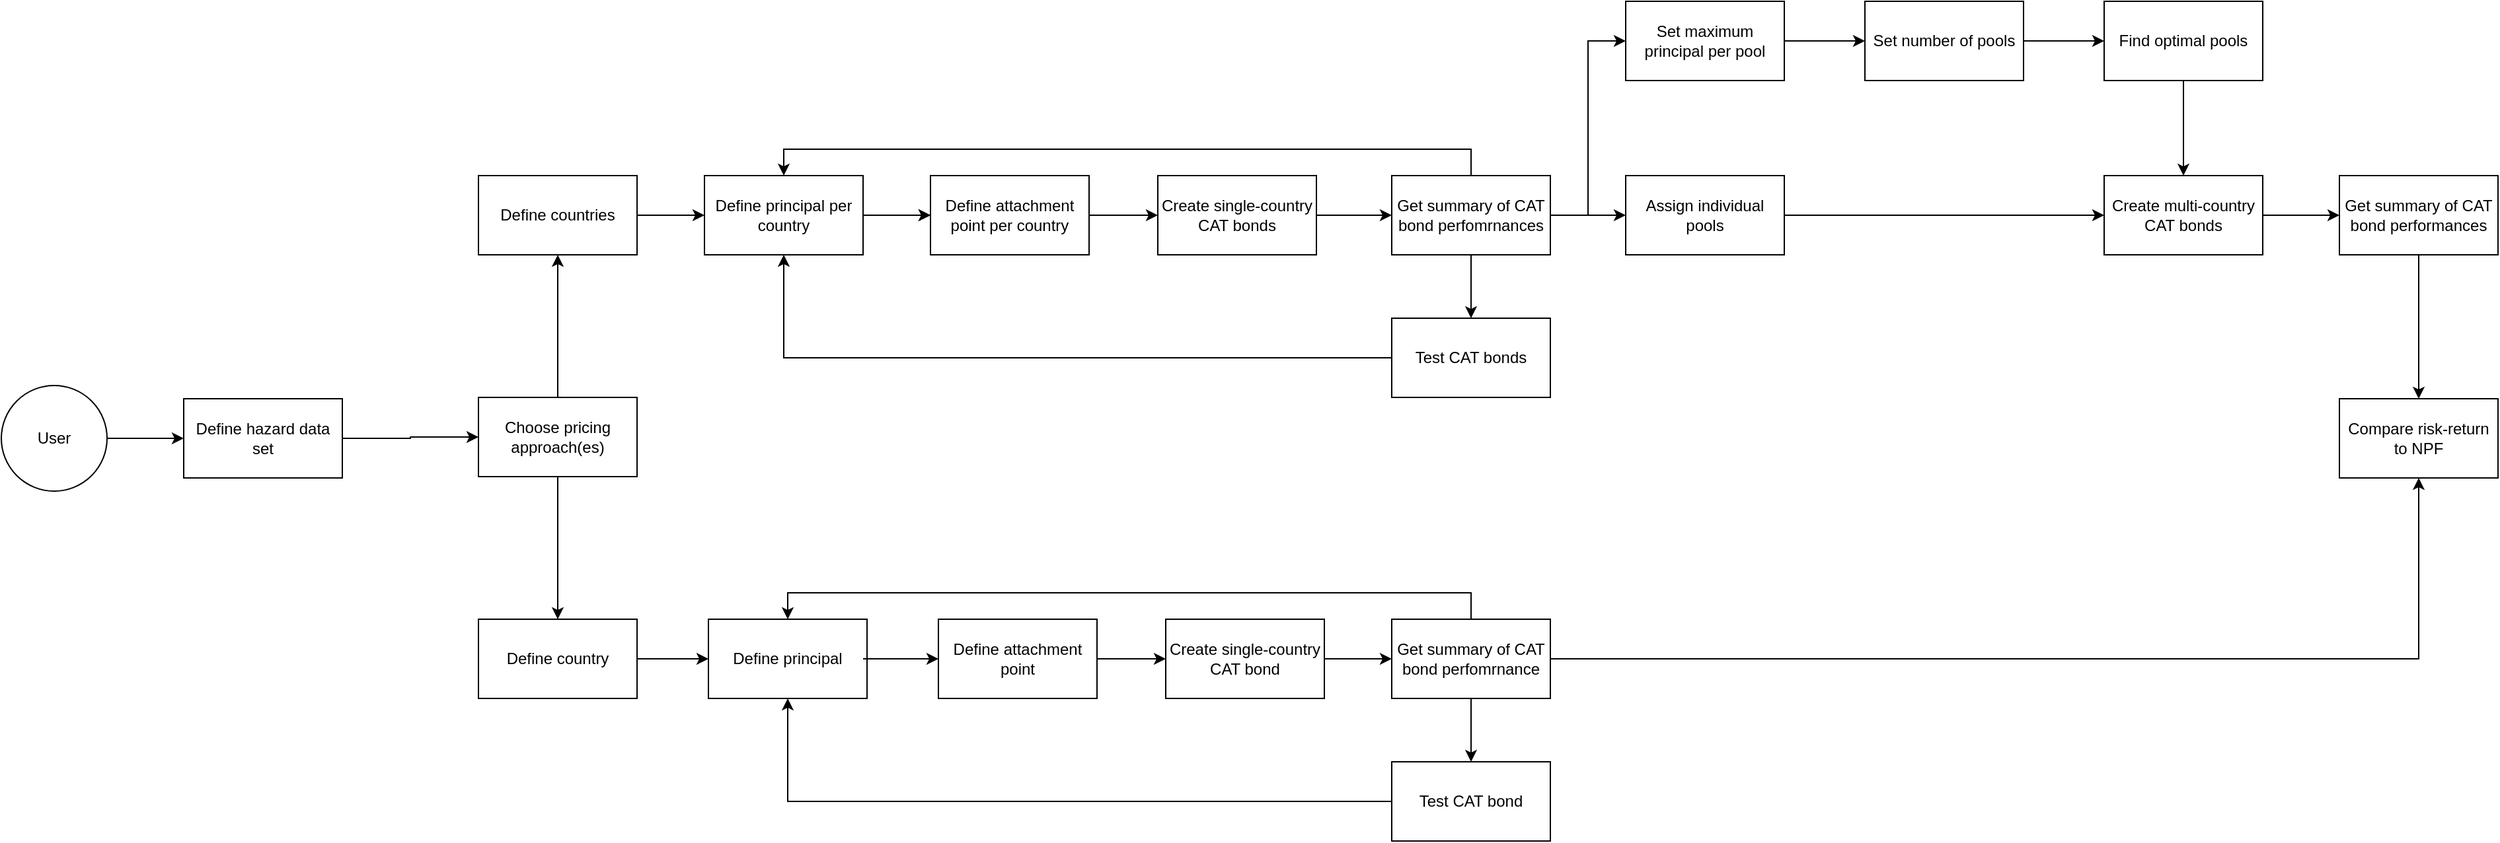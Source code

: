 <mxfile version="28.0.7">
  <diagram name="Page-1" id="58TnTUvLrnlwUTc3l9yy">
    <mxGraphModel dx="1455" dy="829" grid="0" gridSize="10" guides="1" tooltips="1" connect="1" arrows="1" fold="1" page="1" pageScale="1" pageWidth="1169" pageHeight="827" math="0" shadow="0">
      <root>
        <mxCell id="0" />
        <mxCell id="1" parent="0" />
        <mxCell id="mLufBUS968L27i-inKiL-1" value="User" style="ellipse;whiteSpace=wrap;html=1;aspect=fixed;" parent="1" vertex="1">
          <mxGeometry x="40" y="376" width="80" height="80" as="geometry" />
        </mxCell>
        <mxCell id="mLufBUS968L27i-inKiL-2" value="" style="endArrow=classic;html=1;rounded=0;exitX=1;exitY=0.5;exitDx=0;exitDy=0;entryX=0;entryY=0.5;entryDx=0;entryDy=0;" parent="1" source="mLufBUS968L27i-inKiL-1" target="mLufBUS968L27i-inKiL-4" edge="1">
          <mxGeometry width="50" height="50" relative="1" as="geometry">
            <mxPoint x="388" y="307" as="sourcePoint" />
            <mxPoint x="269" y="237" as="targetPoint" />
          </mxGeometry>
        </mxCell>
        <mxCell id="mLufBUS968L27i-inKiL-3" value="Define country" style="rounded=0;whiteSpace=wrap;html=1;" parent="1" vertex="1">
          <mxGeometry x="401" y="553" width="120" height="60" as="geometry" />
        </mxCell>
        <mxCell id="Jjy30lpmHw-r-rbmwBUX-8" style="edgeStyle=orthogonalEdgeStyle;rounded=0;orthogonalLoop=1;jettySize=auto;html=1;exitX=1;exitY=0.5;exitDx=0;exitDy=0;entryX=0;entryY=0.5;entryDx=0;entryDy=0;" edge="1" parent="1" source="mLufBUS968L27i-inKiL-4" target="mLufBUS968L27i-inKiL-33">
          <mxGeometry relative="1" as="geometry" />
        </mxCell>
        <mxCell id="mLufBUS968L27i-inKiL-4" value="Define hazard data set" style="rounded=0;whiteSpace=wrap;html=1;" parent="1" vertex="1">
          <mxGeometry x="178" y="386" width="120" height="60" as="geometry" />
        </mxCell>
        <mxCell id="Jjy30lpmHw-r-rbmwBUX-7" style="edgeStyle=orthogonalEdgeStyle;rounded=0;orthogonalLoop=1;jettySize=auto;html=1;exitX=1;exitY=0.5;exitDx=0;exitDy=0;entryX=0;entryY=0.5;entryDx=0;entryDy=0;" edge="1" parent="1" source="mLufBUS968L27i-inKiL-5" target="mLufBUS968L27i-inKiL-15">
          <mxGeometry relative="1" as="geometry" />
        </mxCell>
        <mxCell id="mLufBUS968L27i-inKiL-5" value="Define attachment point" style="rounded=0;whiteSpace=wrap;html=1;" parent="1" vertex="1">
          <mxGeometry x="749" y="553" width="120" height="60" as="geometry" />
        </mxCell>
        <mxCell id="mLufBUS968L27i-inKiL-6" value="Define principal" style="rounded=0;whiteSpace=wrap;html=1;" parent="1" vertex="1">
          <mxGeometry x="575" y="553" width="120" height="60" as="geometry" />
        </mxCell>
        <mxCell id="mLufBUS968L27i-inKiL-64" style="edgeStyle=orthogonalEdgeStyle;rounded=0;orthogonalLoop=1;jettySize=auto;html=1;exitX=0.5;exitY=1;exitDx=0;exitDy=0;entryX=0.5;entryY=0;entryDx=0;entryDy=0;" parent="1" source="mLufBUS968L27i-inKiL-8" target="mLufBUS968L27i-inKiL-45" edge="1">
          <mxGeometry relative="1" as="geometry" />
        </mxCell>
        <mxCell id="mLufBUS968L27i-inKiL-8" value="Find optimal pools" style="rounded=0;whiteSpace=wrap;html=1;" parent="1" vertex="1">
          <mxGeometry x="1631" y="85" width="120" height="60" as="geometry" />
        </mxCell>
        <mxCell id="mLufBUS968L27i-inKiL-10" value="Compare risk-return to NPF" style="rounded=0;whiteSpace=wrap;html=1;" parent="1" vertex="1">
          <mxGeometry x="1809" y="386" width="120" height="60" as="geometry" />
        </mxCell>
        <mxCell id="mLufBUS968L27i-inKiL-62" style="edgeStyle=orthogonalEdgeStyle;rounded=0;orthogonalLoop=1;jettySize=auto;html=1;exitX=0;exitY=0.5;exitDx=0;exitDy=0;entryX=0.5;entryY=1;entryDx=0;entryDy=0;" parent="1" source="mLufBUS968L27i-inKiL-12" target="mLufBUS968L27i-inKiL-6" edge="1">
          <mxGeometry relative="1" as="geometry" />
        </mxCell>
        <mxCell id="mLufBUS968L27i-inKiL-12" value="Test CAT bond" style="rounded=0;whiteSpace=wrap;html=1;" parent="1" vertex="1">
          <mxGeometry x="1092" y="661" width="120" height="60" as="geometry" />
        </mxCell>
        <mxCell id="mLufBUS968L27i-inKiL-53" style="edgeStyle=orthogonalEdgeStyle;rounded=0;orthogonalLoop=1;jettySize=auto;html=1;exitX=1;exitY=0.5;exitDx=0;exitDy=0;entryX=0;entryY=0.5;entryDx=0;entryDy=0;" parent="1" source="mLufBUS968L27i-inKiL-13" target="mLufBUS968L27i-inKiL-8" edge="1">
          <mxGeometry relative="1" as="geometry" />
        </mxCell>
        <mxCell id="mLufBUS968L27i-inKiL-13" value="Set number of pools" style="rounded=0;whiteSpace=wrap;html=1;" parent="1" vertex="1">
          <mxGeometry x="1450" y="85" width="120" height="60" as="geometry" />
        </mxCell>
        <mxCell id="mLufBUS968L27i-inKiL-52" style="edgeStyle=orthogonalEdgeStyle;rounded=0;orthogonalLoop=1;jettySize=auto;html=1;exitX=1;exitY=0.5;exitDx=0;exitDy=0;entryX=0;entryY=0.5;entryDx=0;entryDy=0;" parent="1" source="mLufBUS968L27i-inKiL-14" target="mLufBUS968L27i-inKiL-13" edge="1">
          <mxGeometry relative="1" as="geometry" />
        </mxCell>
        <mxCell id="mLufBUS968L27i-inKiL-14" value="Set maximum principal per pool" style="rounded=0;whiteSpace=wrap;html=1;" parent="1" vertex="1">
          <mxGeometry x="1269" y="85" width="120" height="60" as="geometry" />
        </mxCell>
        <mxCell id="mLufBUS968L27i-inKiL-15" value="Create single-country CAT bond" style="rounded=0;whiteSpace=wrap;html=1;" parent="1" vertex="1">
          <mxGeometry x="921" y="553" width="120" height="60" as="geometry" />
        </mxCell>
        <mxCell id="mLufBUS968L27i-inKiL-16" value="Define countries" style="rounded=0;whiteSpace=wrap;html=1;" parent="1" vertex="1">
          <mxGeometry x="401" y="217" width="120" height="60" as="geometry" />
        </mxCell>
        <mxCell id="mLufBUS968L27i-inKiL-61" style="edgeStyle=orthogonalEdgeStyle;rounded=0;orthogonalLoop=1;jettySize=auto;html=1;exitX=0.5;exitY=0;exitDx=0;exitDy=0;entryX=0.5;entryY=0;entryDx=0;entryDy=0;" parent="1" source="mLufBUS968L27i-inKiL-21" target="mLufBUS968L27i-inKiL-6" edge="1">
          <mxGeometry relative="1" as="geometry" />
        </mxCell>
        <mxCell id="mLufBUS968L27i-inKiL-63" style="edgeStyle=orthogonalEdgeStyle;rounded=0;orthogonalLoop=1;jettySize=auto;html=1;exitX=1;exitY=0.5;exitDx=0;exitDy=0;entryX=0.5;entryY=1;entryDx=0;entryDy=0;" parent="1" source="mLufBUS968L27i-inKiL-21" target="mLufBUS968L27i-inKiL-10" edge="1">
          <mxGeometry relative="1" as="geometry" />
        </mxCell>
        <mxCell id="mLufBUS968L27i-inKiL-21" value="Get summary of CAT bond perfomrnance" style="rounded=0;whiteSpace=wrap;html=1;" parent="1" vertex="1">
          <mxGeometry x="1092" y="553" width="120" height="60" as="geometry" />
        </mxCell>
        <mxCell id="mLufBUS968L27i-inKiL-23" value="" style="endArrow=classic;html=1;rounded=0;exitX=1;exitY=0.5;exitDx=0;exitDy=0;entryX=0;entryY=0.5;entryDx=0;entryDy=0;" parent="1" source="mLufBUS968L27i-inKiL-3" target="mLufBUS968L27i-inKiL-6" edge="1">
          <mxGeometry width="50" height="50" relative="1" as="geometry">
            <mxPoint x="874" y="754" as="sourcePoint" />
            <mxPoint x="1136" y="654" as="targetPoint" />
          </mxGeometry>
        </mxCell>
        <mxCell id="mLufBUS968L27i-inKiL-24" value="" style="endArrow=classic;html=1;rounded=0;entryX=0;entryY=0.5;entryDx=0;entryDy=0;" parent="1" target="mLufBUS968L27i-inKiL-5" edge="1">
          <mxGeometry width="50" height="50" relative="1" as="geometry">
            <mxPoint x="692" y="583" as="sourcePoint" />
            <mxPoint x="597" y="575" as="targetPoint" />
          </mxGeometry>
        </mxCell>
        <mxCell id="mLufBUS968L27i-inKiL-27" value="" style="endArrow=classic;html=1;rounded=0;exitX=1;exitY=0.5;exitDx=0;exitDy=0;entryX=0;entryY=0.5;entryDx=0;entryDy=0;" parent="1" source="mLufBUS968L27i-inKiL-15" target="mLufBUS968L27i-inKiL-21" edge="1">
          <mxGeometry width="50" height="50" relative="1" as="geometry">
            <mxPoint x="945" y="640" as="sourcePoint" />
            <mxPoint x="1002" y="640" as="targetPoint" />
          </mxGeometry>
        </mxCell>
        <mxCell id="mLufBUS968L27i-inKiL-28" value="" style="endArrow=classic;html=1;rounded=0;exitX=0.5;exitY=1;exitDx=0;exitDy=0;entryX=0.5;entryY=0;entryDx=0;entryDy=0;" parent="1" source="mLufBUS968L27i-inKiL-21" target="mLufBUS968L27i-inKiL-12" edge="1">
          <mxGeometry width="50" height="50" relative="1" as="geometry">
            <mxPoint x="1222" y="714" as="sourcePoint" />
            <mxPoint x="1294" y="637" as="targetPoint" />
          </mxGeometry>
        </mxCell>
        <mxCell id="Jjy30lpmHw-r-rbmwBUX-1" style="edgeStyle=orthogonalEdgeStyle;rounded=0;orthogonalLoop=1;jettySize=auto;html=1;exitX=1;exitY=0.5;exitDx=0;exitDy=0;entryX=0;entryY=0.5;entryDx=0;entryDy=0;" edge="1" parent="1" source="mLufBUS968L27i-inKiL-31" target="mLufBUS968L27i-inKiL-35">
          <mxGeometry relative="1" as="geometry" />
        </mxCell>
        <mxCell id="mLufBUS968L27i-inKiL-31" value="Define attachment point per country" style="rounded=0;whiteSpace=wrap;html=1;" parent="1" vertex="1">
          <mxGeometry x="743" y="217" width="120" height="60" as="geometry" />
        </mxCell>
        <mxCell id="Jjy30lpmHw-r-rbmwBUX-2" value="" style="edgeStyle=orthogonalEdgeStyle;rounded=0;orthogonalLoop=1;jettySize=auto;html=1;" edge="1" parent="1" source="mLufBUS968L27i-inKiL-32" target="mLufBUS968L27i-inKiL-31">
          <mxGeometry relative="1" as="geometry" />
        </mxCell>
        <mxCell id="Jjy30lpmHw-r-rbmwBUX-3" value="" style="edgeStyle=orthogonalEdgeStyle;rounded=0;orthogonalLoop=1;jettySize=auto;html=1;" edge="1" parent="1" source="mLufBUS968L27i-inKiL-32" target="mLufBUS968L27i-inKiL-31">
          <mxGeometry relative="1" as="geometry" />
        </mxCell>
        <mxCell id="mLufBUS968L27i-inKiL-32" value="Define principal per country" style="rounded=0;whiteSpace=wrap;html=1;" parent="1" vertex="1">
          <mxGeometry x="572" y="217" width="120" height="60" as="geometry" />
        </mxCell>
        <mxCell id="Jjy30lpmHw-r-rbmwBUX-5" style="edgeStyle=orthogonalEdgeStyle;rounded=0;orthogonalLoop=1;jettySize=auto;html=1;exitX=0.5;exitY=1;exitDx=0;exitDy=0;entryX=0.5;entryY=0;entryDx=0;entryDy=0;" edge="1" parent="1" source="mLufBUS968L27i-inKiL-33" target="mLufBUS968L27i-inKiL-3">
          <mxGeometry relative="1" as="geometry" />
        </mxCell>
        <mxCell id="Jjy30lpmHw-r-rbmwBUX-6" style="edgeStyle=orthogonalEdgeStyle;rounded=0;orthogonalLoop=1;jettySize=auto;html=1;exitX=0.5;exitY=0;exitDx=0;exitDy=0;entryX=0.5;entryY=1;entryDx=0;entryDy=0;" edge="1" parent="1" source="mLufBUS968L27i-inKiL-33" target="mLufBUS968L27i-inKiL-16">
          <mxGeometry relative="1" as="geometry" />
        </mxCell>
        <mxCell id="mLufBUS968L27i-inKiL-33" value="Choose pricing approach(es)" style="rounded=0;whiteSpace=wrap;html=1;" parent="1" vertex="1">
          <mxGeometry x="401" y="385" width="120" height="60" as="geometry" />
        </mxCell>
        <mxCell id="mLufBUS968L27i-inKiL-60" style="edgeStyle=orthogonalEdgeStyle;rounded=0;orthogonalLoop=1;jettySize=auto;html=1;exitX=0;exitY=0.5;exitDx=0;exitDy=0;entryX=0.5;entryY=1;entryDx=0;entryDy=0;" parent="1" source="mLufBUS968L27i-inKiL-34" target="mLufBUS968L27i-inKiL-32" edge="1">
          <mxGeometry relative="1" as="geometry" />
        </mxCell>
        <mxCell id="mLufBUS968L27i-inKiL-34" value="Test CAT bonds" style="rounded=0;whiteSpace=wrap;html=1;" parent="1" vertex="1">
          <mxGeometry x="1092" y="325" width="120" height="60" as="geometry" />
        </mxCell>
        <mxCell id="mLufBUS968L27i-inKiL-35" value="Create single-country CAT bonds" style="rounded=0;whiteSpace=wrap;html=1;" parent="1" vertex="1">
          <mxGeometry x="915" y="217" width="120" height="60" as="geometry" />
        </mxCell>
        <mxCell id="mLufBUS968L27i-inKiL-50" style="edgeStyle=orthogonalEdgeStyle;rounded=0;orthogonalLoop=1;jettySize=auto;html=1;entryX=0;entryY=0.5;entryDx=0;entryDy=0;" parent="1" source="mLufBUS968L27i-inKiL-36" target="mLufBUS968L27i-inKiL-48" edge="1">
          <mxGeometry relative="1" as="geometry" />
        </mxCell>
        <mxCell id="mLufBUS968L27i-inKiL-51" style="edgeStyle=orthogonalEdgeStyle;rounded=0;orthogonalLoop=1;jettySize=auto;html=1;exitX=1;exitY=0.5;exitDx=0;exitDy=0;entryX=0;entryY=0.5;entryDx=0;entryDy=0;" parent="1" source="mLufBUS968L27i-inKiL-36" target="mLufBUS968L27i-inKiL-14" edge="1">
          <mxGeometry relative="1" as="geometry" />
        </mxCell>
        <mxCell id="mLufBUS968L27i-inKiL-59" style="edgeStyle=orthogonalEdgeStyle;rounded=0;orthogonalLoop=1;jettySize=auto;html=1;exitX=0.5;exitY=0;exitDx=0;exitDy=0;entryX=0.5;entryY=0;entryDx=0;entryDy=0;" parent="1" source="mLufBUS968L27i-inKiL-36" target="mLufBUS968L27i-inKiL-32" edge="1">
          <mxGeometry relative="1" as="geometry" />
        </mxCell>
        <mxCell id="mLufBUS968L27i-inKiL-36" value="Get summary of CAT bond perfomrnances" style="rounded=0;whiteSpace=wrap;html=1;" parent="1" vertex="1">
          <mxGeometry x="1092" y="217" width="120" height="60" as="geometry" />
        </mxCell>
        <mxCell id="mLufBUS968L27i-inKiL-40" value="" style="endArrow=classic;html=1;rounded=0;exitX=1;exitY=0.5;exitDx=0;exitDy=0;entryX=0;entryY=0.5;entryDx=0;entryDy=0;" parent="1" source="mLufBUS968L27i-inKiL-35" target="mLufBUS968L27i-inKiL-36" edge="1">
          <mxGeometry width="50" height="50" relative="1" as="geometry">
            <mxPoint x="945" y="304" as="sourcePoint" />
            <mxPoint x="1002" y="304" as="targetPoint" />
          </mxGeometry>
        </mxCell>
        <mxCell id="mLufBUS968L27i-inKiL-41" value="" style="endArrow=classic;html=1;rounded=0;exitX=0.5;exitY=1;exitDx=0;exitDy=0;entryX=0.5;entryY=0;entryDx=0;entryDy=0;" parent="1" source="mLufBUS968L27i-inKiL-36" target="mLufBUS968L27i-inKiL-34" edge="1">
          <mxGeometry width="50" height="50" relative="1" as="geometry">
            <mxPoint x="1222" y="378" as="sourcePoint" />
            <mxPoint x="1294" y="301" as="targetPoint" />
          </mxGeometry>
        </mxCell>
        <mxCell id="mLufBUS968L27i-inKiL-44" value="" style="endArrow=classic;html=1;rounded=0;exitX=1;exitY=0.5;exitDx=0;exitDy=0;entryX=0;entryY=0.5;entryDx=0;entryDy=0;" parent="1" source="mLufBUS968L27i-inKiL-16" target="mLufBUS968L27i-inKiL-32" edge="1">
          <mxGeometry width="50" height="50" relative="1" as="geometry">
            <mxPoint x="671" y="587" as="sourcePoint" />
            <mxPoint x="905" y="587" as="targetPoint" />
          </mxGeometry>
        </mxCell>
        <mxCell id="mLufBUS968L27i-inKiL-56" style="edgeStyle=orthogonalEdgeStyle;rounded=0;orthogonalLoop=1;jettySize=auto;html=1;exitX=1;exitY=0.5;exitDx=0;exitDy=0;entryX=0;entryY=0.5;entryDx=0;entryDy=0;" parent="1" source="mLufBUS968L27i-inKiL-45" target="mLufBUS968L27i-inKiL-46" edge="1">
          <mxGeometry relative="1" as="geometry" />
        </mxCell>
        <mxCell id="mLufBUS968L27i-inKiL-45" value="Create multi-country CAT bonds" style="rounded=0;whiteSpace=wrap;html=1;" parent="1" vertex="1">
          <mxGeometry x="1631" y="217" width="120" height="60" as="geometry" />
        </mxCell>
        <mxCell id="mLufBUS968L27i-inKiL-57" style="edgeStyle=orthogonalEdgeStyle;rounded=0;orthogonalLoop=1;jettySize=auto;html=1;exitX=0.5;exitY=1;exitDx=0;exitDy=0;entryX=0.5;entryY=0;entryDx=0;entryDy=0;" parent="1" source="mLufBUS968L27i-inKiL-46" target="mLufBUS968L27i-inKiL-10" edge="1">
          <mxGeometry relative="1" as="geometry" />
        </mxCell>
        <mxCell id="mLufBUS968L27i-inKiL-46" value="Get summary of CAT bond performances" style="rounded=0;whiteSpace=wrap;html=1;" parent="1" vertex="1">
          <mxGeometry x="1809" y="217" width="120" height="60" as="geometry" />
        </mxCell>
        <mxCell id="mLufBUS968L27i-inKiL-55" style="edgeStyle=orthogonalEdgeStyle;rounded=0;orthogonalLoop=1;jettySize=auto;html=1;exitX=1;exitY=0.5;exitDx=0;exitDy=0;entryX=0;entryY=0.5;entryDx=0;entryDy=0;" parent="1" source="mLufBUS968L27i-inKiL-48" target="mLufBUS968L27i-inKiL-45" edge="1">
          <mxGeometry relative="1" as="geometry" />
        </mxCell>
        <mxCell id="mLufBUS968L27i-inKiL-48" value="Assign individual pools" style="rounded=0;whiteSpace=wrap;html=1;" parent="1" vertex="1">
          <mxGeometry x="1269" y="217" width="120" height="60" as="geometry" />
        </mxCell>
      </root>
    </mxGraphModel>
  </diagram>
</mxfile>
